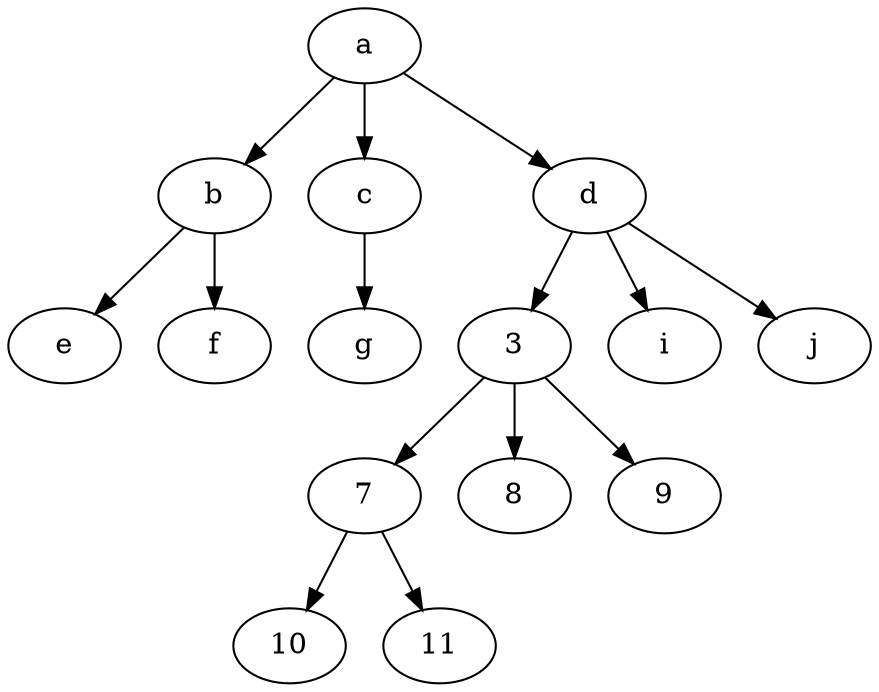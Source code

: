 digraph ta1 {
    a -> b -> e;
    b -> f;
    b;
    a -> c -> g;
    c;
    a -> d -> 3 -> 7 -> 10;
    7 -> 11;
    7;
    3 -> 8;
    3 -> 9;
    3;
    d -> i;
    d -> j;
    d;
    }
